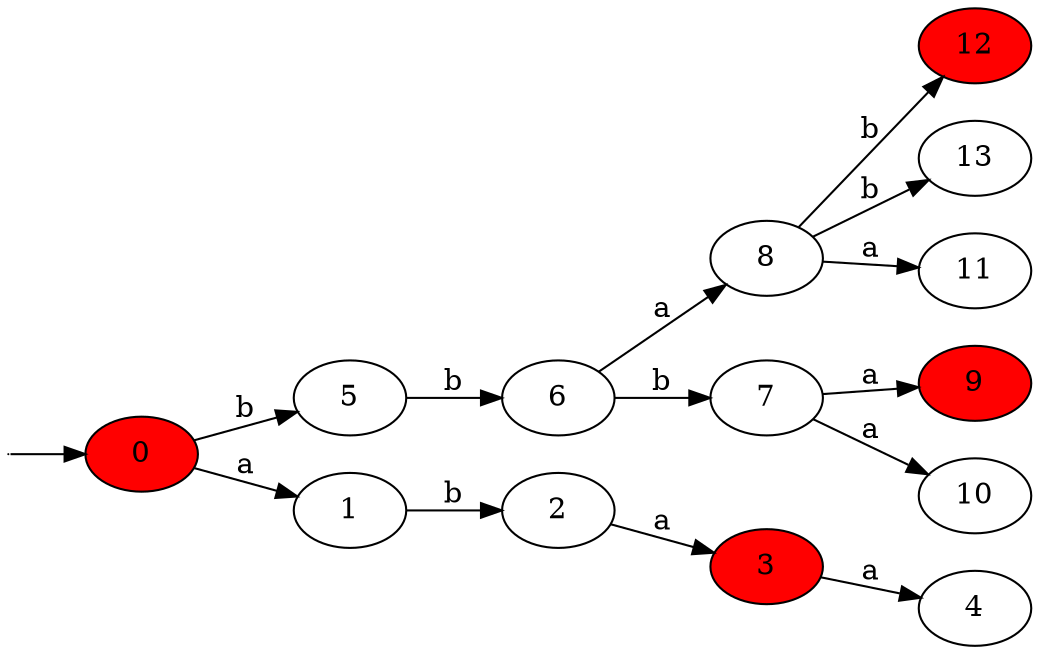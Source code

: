 digraph {
rankdir=LR
fictitious [shape=point, label="", width=0, height=0]

fictitious -> 0
0 [fillcolor=red, style=filled]
3 [fillcolor=red, style=filled]
9 [fillcolor=red, style=filled]
12 [fillcolor=red, style=filled]
0 -> 5 [label=b]
5 -> 6 [label=b]
6 -> 8 [label=a]
8 -> 12 [label=b]
8 -> 13 [label=b]
8 -> 11 [label=a]
6 -> 7 [label=b]
7 -> 9 [label=a]
7 -> 10 [label=a]
0 -> 1 [label=a]
1 -> 2 [label=b]
2 -> 3 [label=a]
3 -> 4 [label=a]
}